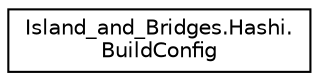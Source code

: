 digraph "Graphical Class Hierarchy"
{
  edge [fontname="Helvetica",fontsize="10",labelfontname="Helvetica",labelfontsize="10"];
  node [fontname="Helvetica",fontsize="10",shape=record];
  rankdir="LR";
  Node0 [label="Island_and_Bridges.Hashi.\lBuildConfig",height=0.2,width=0.4,color="black", fillcolor="white", style="filled",URL="$class_island__and___bridges_1_1_hashi_1_1_build_config.html"];
}
